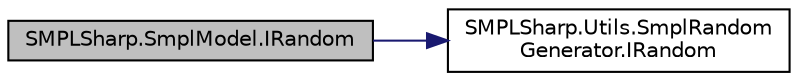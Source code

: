 digraph "SMPLSharp.SmplModel.IRandom"
{
  edge [fontname="Helvetica",fontsize="10",labelfontname="Helvetica",labelfontsize="10"];
  node [fontname="Helvetica",fontsize="10",shape=record];
  rankdir="LR";
  Node1 [label="SMPLSharp.SmplModel.IRandom",height=0.2,width=0.4,color="black", fillcolor="grey75", style="filled" fontcolor="black"];
  Node1 -> Node2 [color="midnightblue",fontsize="10",style="solid",fontname="Helvetica"];
  Node2 [label="SMPLSharp.Utils.SmplRandom\lGenerator.IRandom",height=0.2,width=0.4,color="black", fillcolor="white", style="filled",URL="$d0/d33/class_s_m_p_l_sharp_1_1_utils_1_1_smpl_random_generator.html#a994f652133d2e2fa3376b1f1fe9a92f3",tooltip="Генерирует число по равномерному распределению в диапозоне [0, a] включительно "];
}
